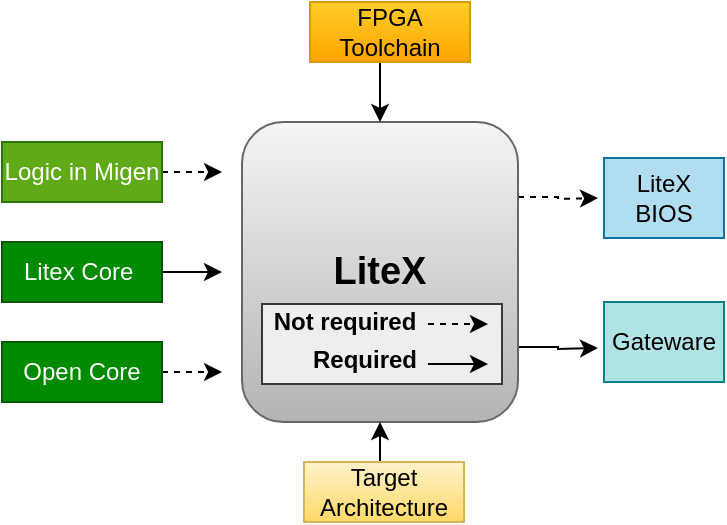 <mxfile version="17.2.1" type="device"><diagram id="a9hjbTS19O9kkdaoZPa7" name="Page-1"><mxGraphModel dx="386" dy="916" grid="1" gridSize="10" guides="1" tooltips="1" connect="1" arrows="1" fold="1" page="1" pageScale="1" pageWidth="850" pageHeight="1100" math="0" shadow="0"><root><mxCell id="0"/><mxCell id="1" parent="0"/><mxCell id="l5AWKh-L9W4f-s3c5yiF-17" style="edgeStyle=orthogonalEdgeStyle;rounded=0;orthogonalLoop=1;jettySize=auto;html=1;exitX=1;exitY=0.25;exitDx=0;exitDy=0;strokeColor=none;strokeWidth=6;dashed=1;" edge="1" parent="1" source="l5AWKh-L9W4f-s3c5yiF-1"><mxGeometry relative="1" as="geometry"><mxPoint x="538" y="248" as="targetPoint"/></mxGeometry></mxCell><mxCell id="l5AWKh-L9W4f-s3c5yiF-18" style="edgeStyle=orthogonalEdgeStyle;rounded=0;orthogonalLoop=1;jettySize=auto;html=1;exitX=1;exitY=0.25;exitDx=0;exitDy=0;strokeWidth=1;dashed=1;" edge="1" parent="1" source="l5AWKh-L9W4f-s3c5yiF-1"><mxGeometry relative="1" as="geometry"><mxPoint x="538" y="248" as="targetPoint"/></mxGeometry></mxCell><mxCell id="l5AWKh-L9W4f-s3c5yiF-19" style="edgeStyle=orthogonalEdgeStyle;rounded=0;orthogonalLoop=1;jettySize=auto;html=1;exitX=1;exitY=0.75;exitDx=0;exitDy=0;strokeWidth=1;" edge="1" parent="1" source="l5AWKh-L9W4f-s3c5yiF-1"><mxGeometry relative="1" as="geometry"><mxPoint x="538" y="323" as="targetPoint"/></mxGeometry></mxCell><mxCell id="l5AWKh-L9W4f-s3c5yiF-1" value="&lt;b&gt;&lt;font style=&quot;font-size: 19px&quot;&gt;LiteX&lt;/font&gt;&lt;/b&gt;" style="rounded=1;whiteSpace=wrap;html=1;fillColor=#f5f5f5;strokeColor=#666666;gradientColor=#b3b3b3;" vertex="1" parent="1"><mxGeometry x="360" y="210" width="138" height="150" as="geometry"/></mxCell><mxCell id="l5AWKh-L9W4f-s3c5yiF-25" style="edgeStyle=orthogonalEdgeStyle;rounded=0;orthogonalLoop=1;jettySize=auto;html=1;exitX=0.5;exitY=1;exitDx=0;exitDy=0;entryX=0.5;entryY=0;entryDx=0;entryDy=0;fontSize=12;strokeWidth=1;" edge="1" parent="1" source="l5AWKh-L9W4f-s3c5yiF-2" target="l5AWKh-L9W4f-s3c5yiF-1"><mxGeometry relative="1" as="geometry"/></mxCell><mxCell id="l5AWKh-L9W4f-s3c5yiF-2" value="FPGA Toolchain" style="rounded=0;whiteSpace=wrap;html=1;fillColor=#ffcd28;strokeColor=#d79b00;gradientColor=#ffa500;" vertex="1" parent="1"><mxGeometry x="394" y="150" width="80" height="30" as="geometry"/></mxCell><mxCell id="l5AWKh-L9W4f-s3c5yiF-9" style="edgeStyle=orthogonalEdgeStyle;rounded=0;orthogonalLoop=1;jettySize=auto;html=1;exitX=0.5;exitY=0;exitDx=0;exitDy=0;entryX=0.5;entryY=1;entryDx=0;entryDy=0;" edge="1" parent="1" source="l5AWKh-L9W4f-s3c5yiF-4" target="l5AWKh-L9W4f-s3c5yiF-1"><mxGeometry relative="1" as="geometry"/></mxCell><mxCell id="l5AWKh-L9W4f-s3c5yiF-4" value="Target Architecture" style="rounded=0;whiteSpace=wrap;html=1;fillColor=#fff2cc;strokeColor=#d6b656;gradientColor=#ffd966;" vertex="1" parent="1"><mxGeometry x="391" y="380" width="80" height="30" as="geometry"/></mxCell><mxCell id="l5AWKh-L9W4f-s3c5yiF-13" style="edgeStyle=orthogonalEdgeStyle;rounded=0;orthogonalLoop=1;jettySize=auto;html=1;exitX=1;exitY=0.5;exitDx=0;exitDy=0;dashed=1;" edge="1" parent="1" source="l5AWKh-L9W4f-s3c5yiF-5"><mxGeometry relative="1" as="geometry"><mxPoint x="350" y="235" as="targetPoint"/></mxGeometry></mxCell><mxCell id="l5AWKh-L9W4f-s3c5yiF-5" value="Logic in Migen" style="rounded=0;whiteSpace=wrap;html=1;fillColor=#60a917;fontColor=#ffffff;strokeColor=#2D7600;" vertex="1" parent="1"><mxGeometry x="240" y="220" width="80" height="30" as="geometry"/></mxCell><mxCell id="l5AWKh-L9W4f-s3c5yiF-12" style="edgeStyle=orthogonalEdgeStyle;rounded=0;orthogonalLoop=1;jettySize=auto;html=1;exitX=1;exitY=0.5;exitDx=0;exitDy=0;" edge="1" parent="1" source="l5AWKh-L9W4f-s3c5yiF-6"><mxGeometry relative="1" as="geometry"><mxPoint x="350" y="285" as="targetPoint"/></mxGeometry></mxCell><mxCell id="l5AWKh-L9W4f-s3c5yiF-6" value="Litex Core&amp;nbsp;" style="rounded=0;whiteSpace=wrap;html=1;fillColor=#008a00;fontColor=#ffffff;strokeColor=#005700;" vertex="1" parent="1"><mxGeometry x="240" y="270" width="80" height="30" as="geometry"/></mxCell><mxCell id="l5AWKh-L9W4f-s3c5yiF-11" style="edgeStyle=orthogonalEdgeStyle;rounded=0;orthogonalLoop=1;jettySize=auto;html=1;exitX=1;exitY=0.5;exitDx=0;exitDy=0;dashed=1;" edge="1" parent="1" source="l5AWKh-L9W4f-s3c5yiF-7"><mxGeometry relative="1" as="geometry"><mxPoint x="350" y="335" as="targetPoint"/></mxGeometry></mxCell><mxCell id="l5AWKh-L9W4f-s3c5yiF-7" value="Open Core" style="rounded=0;whiteSpace=wrap;html=1;fillColor=#008a00;fontColor=#ffffff;strokeColor=#005700;" vertex="1" parent="1"><mxGeometry x="240" y="320" width="80" height="30" as="geometry"/></mxCell><mxCell id="l5AWKh-L9W4f-s3c5yiF-14" value="Gateware" style="rounded=0;whiteSpace=wrap;html=1;fillColor=#b0e3e6;strokeColor=#0e8088;" vertex="1" parent="1"><mxGeometry x="541" y="300" width="60" height="40" as="geometry"/></mxCell><mxCell id="l5AWKh-L9W4f-s3c5yiF-16" value="LiteX BIOS" style="rounded=0;whiteSpace=wrap;html=1;fillColor=#b1ddf0;strokeColor=#10739e;" vertex="1" parent="1"><mxGeometry x="541" y="228" width="60" height="40" as="geometry"/></mxCell><mxCell id="l5AWKh-L9W4f-s3c5yiF-21" value="" style="rounded=0;whiteSpace=wrap;html=1;fontSize=19;fillColor=#eeeeee;strokeColor=#36393d;" vertex="1" parent="1"><mxGeometry x="370" y="301" width="120" height="40" as="geometry"/></mxCell><mxCell id="l5AWKh-L9W4f-s3c5yiF-20" value="" style="endArrow=classic;html=1;rounded=0;dashed=1;fontSize=19;strokeWidth=1;" edge="1" parent="1"><mxGeometry width="50" height="50" relative="1" as="geometry"><mxPoint x="453" y="311" as="sourcePoint"/><mxPoint x="483" y="311" as="targetPoint"/></mxGeometry></mxCell><mxCell id="l5AWKh-L9W4f-s3c5yiF-22" value="" style="endArrow=classic;html=1;rounded=0;fontSize=19;strokeWidth=1;" edge="1" parent="1"><mxGeometry width="50" height="50" relative="1" as="geometry"><mxPoint x="453" y="331" as="sourcePoint"/><mxPoint x="483" y="331" as="targetPoint"/></mxGeometry></mxCell><mxCell id="l5AWKh-L9W4f-s3c5yiF-23" value="&lt;font style=&quot;font-size: 12px&quot;&gt;&lt;b&gt;Required&lt;/b&gt;&lt;/font&gt;" style="text;html=1;align=center;verticalAlign=middle;resizable=0;points=[];autosize=1;strokeColor=none;fillColor=none;fontSize=19;" vertex="1" parent="1"><mxGeometry x="386" y="312" width="70" height="30" as="geometry"/></mxCell><mxCell id="l5AWKh-L9W4f-s3c5yiF-24" value="&lt;font style=&quot;font-size: 12px&quot;&gt;&lt;b&gt;Not required&lt;/b&gt;&lt;/font&gt;" style="text;html=1;align=center;verticalAlign=middle;resizable=0;points=[];autosize=1;strokeColor=none;fillColor=none;fontSize=19;" vertex="1" parent="1"><mxGeometry x="366" y="293" width="90" height="30" as="geometry"/></mxCell></root></mxGraphModel></diagram></mxfile>